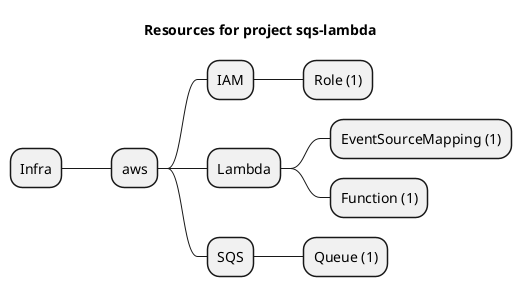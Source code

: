 @startmindmap
title Resources for project sqs-lambda
skinparam monochrome true
+ Infra
++ aws
+++ IAM
++++ Role (1)
+++ Lambda
++++ EventSourceMapping (1)
++++ Function (1)
+++ SQS
++++ Queue (1)
@endmindmap